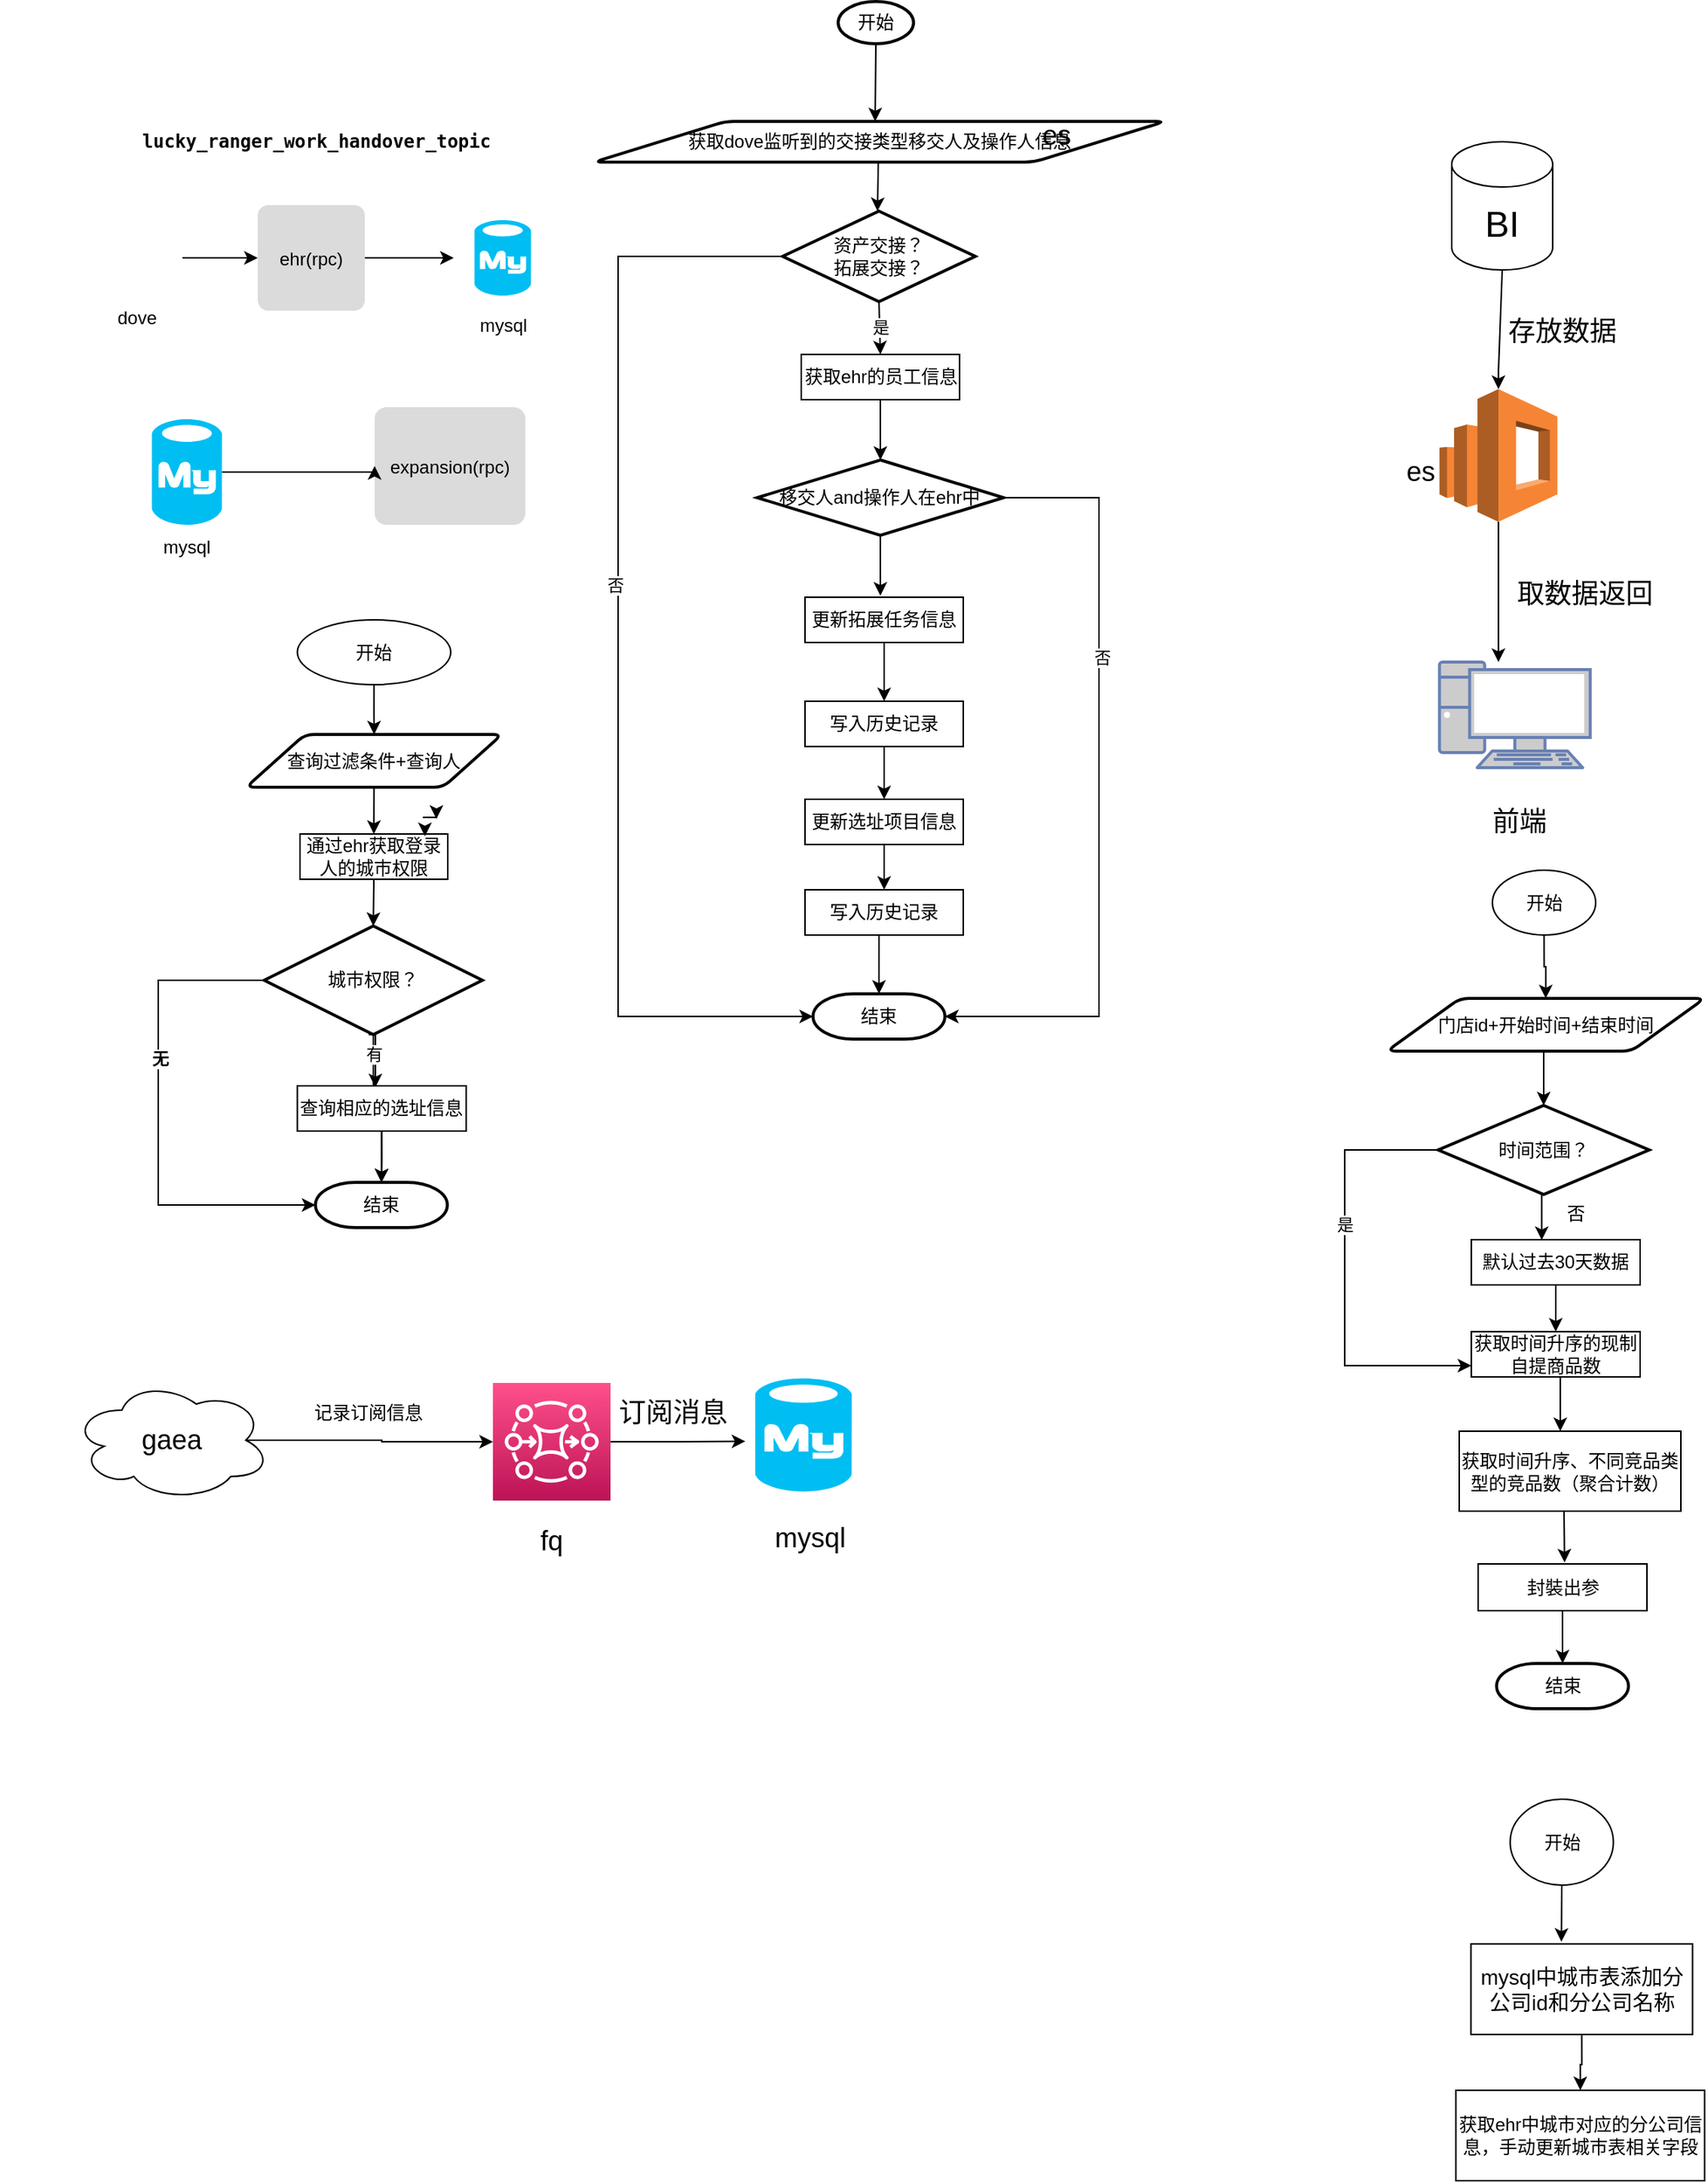 <mxfile version="21.1.1" type="github">
  <diagram name="第 1 页" id="VVNvbWKjJNsU6m5F2wCS">
    <mxGraphModel dx="2198" dy="723" grid="0" gridSize="10" guides="1" tooltips="1" connect="1" arrows="1" fold="1" page="1" pageScale="1" pageWidth="827" pageHeight="1169" math="0" shadow="0">
      <root>
        <mxCell id="0" />
        <mxCell id="1" parent="0" />
        <mxCell id="iwX193vi5GiSK2SJbdjG-19" style="edgeStyle=orthogonalEdgeStyle;rounded=0;orthogonalLoop=1;jettySize=auto;html=1;exitX=1;exitY=0.5;exitDx=0;exitDy=0;" edge="1" parent="1" source="iwX193vi5GiSK2SJbdjG-15">
          <mxGeometry relative="1" as="geometry">
            <mxPoint x="294" y="191" as="targetPoint" />
          </mxGeometry>
        </mxCell>
        <mxCell id="iwX193vi5GiSK2SJbdjG-15" value="ehr(rpc)" style="rounded=1;arcSize=10;strokeColor=none;fillColor=#DBDBDB;gradientColor=none;" vertex="1" parent="1">
          <mxGeometry x="164" y="156" width="71" height="70" as="geometry" />
        </mxCell>
        <mxCell id="iwX193vi5GiSK2SJbdjG-2" value="" style="verticalLabelPosition=bottom;html=1;verticalAlign=top;align=center;strokeColor=none;fillColor=#00BEF2;shape=mxgraph.azure.mysql_database;" vertex="1" parent="1">
          <mxGeometry x="307.75" y="166" width="37.5" height="50" as="geometry" />
        </mxCell>
        <mxCell id="iwX193vi5GiSK2SJbdjG-16" style="edgeStyle=orthogonalEdgeStyle;rounded=0;orthogonalLoop=1;jettySize=auto;html=1;exitX=1;exitY=0.5;exitDx=0;exitDy=0;entryX=0;entryY=0.5;entryDx=0;entryDy=0;" edge="1" parent="1" source="iwX193vi5GiSK2SJbdjG-3" target="iwX193vi5GiSK2SJbdjG-15">
          <mxGeometry relative="1" as="geometry" />
        </mxCell>
        <mxCell id="iwX193vi5GiSK2SJbdjG-3" value="" style="shape=image;html=1;verticalAlign=top;verticalLabelPosition=bottom;labelBackgroundColor=#ffffff;imageAspect=0;aspect=fixed;image=https://cdn0.iconfinder.com/data/icons/gcons-2/25/dove-128.png" vertex="1" parent="1">
          <mxGeometry x="54" y="161" width="60" height="60" as="geometry" />
        </mxCell>
        <mxCell id="iwX193vi5GiSK2SJbdjG-4" value="dove" style="text;strokeColor=none;align=center;fillColor=none;html=1;verticalAlign=middle;whiteSpace=wrap;rounded=0;" vertex="1" parent="1">
          <mxGeometry x="54" y="216" width="60" height="30" as="geometry" />
        </mxCell>
        <mxCell id="iwX193vi5GiSK2SJbdjG-5" value="mysql" style="text;strokeColor=none;align=center;fillColor=none;html=1;verticalAlign=middle;whiteSpace=wrap;rounded=0;" vertex="1" parent="1">
          <mxGeometry x="296.5" y="221" width="60" height="30" as="geometry" />
        </mxCell>
        <mxCell id="iwX193vi5GiSK2SJbdjG-28" value="&lt;pre style=&quot;background-color:#ffffff;color:#080808;font-family:&#39;JetBrains Mono&#39;,monospace;font-size:9.0pt;&quot;&gt;&lt;b&gt;lucky_ranger_work_handover_topic&lt;/b&gt;&lt;/pre&gt;" style="text;strokeColor=none;align=center;fillColor=none;html=1;verticalAlign=middle;whiteSpace=wrap;rounded=0;" vertex="1" parent="1">
          <mxGeometry x="-7" y="99" width="420" height="30" as="geometry" />
        </mxCell>
        <mxCell id="iwX193vi5GiSK2SJbdjG-43" style="edgeStyle=orthogonalEdgeStyle;rounded=0;orthogonalLoop=1;jettySize=auto;html=1;exitX=0.5;exitY=1;exitDx=0;exitDy=0;entryX=0.5;entryY=0;entryDx=0;entryDy=0;entryPerimeter=0;" edge="1" parent="1" source="iwX193vi5GiSK2SJbdjG-30" target="iwX193vi5GiSK2SJbdjG-42">
          <mxGeometry relative="1" as="geometry" />
        </mxCell>
        <mxCell id="iwX193vi5GiSK2SJbdjG-30" value="获取ehr的员工信息" style="rounded=0;whiteSpace=wrap;html=1;" vertex="1" parent="1">
          <mxGeometry x="524.5" y="255" width="105" height="30" as="geometry" />
        </mxCell>
        <mxCell id="iwX193vi5GiSK2SJbdjG-39" value="是" style="edgeStyle=orthogonalEdgeStyle;rounded=0;orthogonalLoop=1;jettySize=auto;html=1;exitX=0.5;exitY=1;exitDx=0;exitDy=0;exitPerimeter=0;entryX=0.5;entryY=0;entryDx=0;entryDy=0;" edge="1" parent="1" source="iwX193vi5GiSK2SJbdjG-31" target="iwX193vi5GiSK2SJbdjG-30">
          <mxGeometry relative="1" as="geometry" />
        </mxCell>
        <mxCell id="iwX193vi5GiSK2SJbdjG-50" style="edgeStyle=orthogonalEdgeStyle;rounded=0;orthogonalLoop=1;jettySize=auto;html=1;exitX=0;exitY=0.5;exitDx=0;exitDy=0;exitPerimeter=0;entryX=0;entryY=0.5;entryDx=0;entryDy=0;entryPerimeter=0;" edge="1" parent="1" source="iwX193vi5GiSK2SJbdjG-31" target="iwX193vi5GiSK2SJbdjG-32">
          <mxGeometry relative="1" as="geometry">
            <Array as="points">
              <mxPoint x="403" y="190" />
              <mxPoint x="403" y="694" />
            </Array>
          </mxGeometry>
        </mxCell>
        <mxCell id="iwX193vi5GiSK2SJbdjG-51" value="否" style="edgeLabel;html=1;align=center;verticalAlign=middle;resizable=0;points=[];" vertex="1" connectable="0" parent="iwX193vi5GiSK2SJbdjG-50">
          <mxGeometry x="-0.121" y="-2" relative="1" as="geometry">
            <mxPoint as="offset" />
          </mxGeometry>
        </mxCell>
        <mxCell id="iwX193vi5GiSK2SJbdjG-31" value="资产交接？&lt;br&gt;拓展交接？" style="strokeWidth=2;html=1;shape=mxgraph.flowchart.decision;whiteSpace=wrap;" vertex="1" parent="1">
          <mxGeometry x="512.13" y="160" width="127.87" height="60" as="geometry" />
        </mxCell>
        <mxCell id="iwX193vi5GiSK2SJbdjG-32" value="结束" style="strokeWidth=2;html=1;shape=mxgraph.flowchart.terminator;whiteSpace=wrap;" vertex="1" parent="1">
          <mxGeometry x="532.32" y="679" width="87.5" height="30" as="geometry" />
        </mxCell>
        <mxCell id="iwX193vi5GiSK2SJbdjG-92" style="edgeStyle=orthogonalEdgeStyle;rounded=0;orthogonalLoop=1;jettySize=auto;html=1;exitX=0.5;exitY=1;exitDx=0;exitDy=0;exitPerimeter=0;" edge="1" parent="1" source="iwX193vi5GiSK2SJbdjG-33">
          <mxGeometry relative="1" as="geometry">
            <mxPoint x="573.529" y="100.5" as="targetPoint" />
          </mxGeometry>
        </mxCell>
        <mxCell id="iwX193vi5GiSK2SJbdjG-33" value="开始" style="strokeWidth=2;html=1;shape=mxgraph.flowchart.start_1;whiteSpace=wrap;" vertex="1" parent="1">
          <mxGeometry x="549" y="21" width="50" height="28" as="geometry" />
        </mxCell>
        <mxCell id="iwX193vi5GiSK2SJbdjG-44" style="edgeStyle=orthogonalEdgeStyle;rounded=0;orthogonalLoop=1;jettySize=auto;html=1;exitX=0.5;exitY=1;exitDx=0;exitDy=0;exitPerimeter=0;" edge="1" parent="1" source="iwX193vi5GiSK2SJbdjG-42">
          <mxGeometry relative="1" as="geometry">
            <mxPoint x="577" y="415" as="targetPoint" />
          </mxGeometry>
        </mxCell>
        <mxCell id="iwX193vi5GiSK2SJbdjG-52" style="edgeStyle=orthogonalEdgeStyle;rounded=0;orthogonalLoop=1;jettySize=auto;html=1;exitX=1;exitY=0.5;exitDx=0;exitDy=0;exitPerimeter=0;entryX=1;entryY=0.5;entryDx=0;entryDy=0;entryPerimeter=0;" edge="1" parent="1" source="iwX193vi5GiSK2SJbdjG-42" target="iwX193vi5GiSK2SJbdjG-32">
          <mxGeometry relative="1" as="geometry">
            <Array as="points">
              <mxPoint x="722" y="350" />
              <mxPoint x="722" y="694" />
            </Array>
          </mxGeometry>
        </mxCell>
        <mxCell id="iwX193vi5GiSK2SJbdjG-53" value="否" style="edgeLabel;html=1;align=center;verticalAlign=middle;resizable=0;points=[];" vertex="1" connectable="0" parent="iwX193vi5GiSK2SJbdjG-52">
          <mxGeometry x="-0.339" y="2" relative="1" as="geometry">
            <mxPoint as="offset" />
          </mxGeometry>
        </mxCell>
        <mxCell id="iwX193vi5GiSK2SJbdjG-42" value="移交人and操作人在ehr中" style="strokeWidth=2;html=1;shape=mxgraph.flowchart.decision;whiteSpace=wrap;" vertex="1" parent="1">
          <mxGeometry x="495.26" y="325" width="163.49" height="50" as="geometry" />
        </mxCell>
        <mxCell id="iwX193vi5GiSK2SJbdjG-78" value="" style="edgeStyle=orthogonalEdgeStyle;rounded=0;orthogonalLoop=1;jettySize=auto;html=1;" edge="1" parent="1" source="iwX193vi5GiSK2SJbdjG-46" target="iwX193vi5GiSK2SJbdjG-76">
          <mxGeometry relative="1" as="geometry" />
        </mxCell>
        <mxCell id="iwX193vi5GiSK2SJbdjG-46" value="更新拓展任务信息" style="rounded=0;whiteSpace=wrap;html=1;" vertex="1" parent="1">
          <mxGeometry x="527" y="416" width="105" height="30" as="geometry" />
        </mxCell>
        <mxCell id="iwX193vi5GiSK2SJbdjG-82" style="edgeStyle=orthogonalEdgeStyle;rounded=0;orthogonalLoop=1;jettySize=auto;html=1;exitX=0.5;exitY=1;exitDx=0;exitDy=0;entryX=0.5;entryY=0;entryDx=0;entryDy=0;" edge="1" parent="1" source="iwX193vi5GiSK2SJbdjG-47" target="iwX193vi5GiSK2SJbdjG-81">
          <mxGeometry relative="1" as="geometry" />
        </mxCell>
        <mxCell id="iwX193vi5GiSK2SJbdjG-47" value="更新选址项目信息" style="rounded=0;whiteSpace=wrap;html=1;" vertex="1" parent="1">
          <mxGeometry x="527" y="550" width="105" height="30" as="geometry" />
        </mxCell>
        <mxCell id="iwX193vi5GiSK2SJbdjG-54" value="expansion(rpc)" style="rounded=1;arcSize=10;strokeColor=none;fillColor=#DBDBDB;gradientColor=none;" vertex="1" parent="1">
          <mxGeometry x="241.5" y="290" width="100" height="78" as="geometry" />
        </mxCell>
        <mxCell id="iwX193vi5GiSK2SJbdjG-57" style="edgeStyle=orthogonalEdgeStyle;rounded=0;orthogonalLoop=1;jettySize=auto;html=1;exitX=1;exitY=0.5;exitDx=0;exitDy=0;exitPerimeter=0;entryX=0;entryY=0.5;entryDx=0;entryDy=0;" edge="1" parent="1" source="iwX193vi5GiSK2SJbdjG-55" target="iwX193vi5GiSK2SJbdjG-54">
          <mxGeometry relative="1" as="geometry">
            <Array as="points">
              <mxPoint x="230.25" y="333" />
              <mxPoint x="230.25" y="333" />
            </Array>
          </mxGeometry>
        </mxCell>
        <mxCell id="iwX193vi5GiSK2SJbdjG-55" value="" style="verticalLabelPosition=bottom;html=1;verticalAlign=top;align=center;strokeColor=none;fillColor=#00BEF2;shape=mxgraph.azure.mysql_database;" vertex="1" parent="1">
          <mxGeometry x="93.75" y="298" width="46.5" height="70" as="geometry" />
        </mxCell>
        <mxCell id="iwX193vi5GiSK2SJbdjG-56" value="mysql" style="text;strokeColor=none;align=center;fillColor=none;html=1;verticalAlign=middle;whiteSpace=wrap;rounded=0;" vertex="1" parent="1">
          <mxGeometry x="87" y="368" width="60" height="30" as="geometry" />
        </mxCell>
        <mxCell id="iwX193vi5GiSK2SJbdjG-60" style="edgeStyle=orthogonalEdgeStyle;rounded=0;orthogonalLoop=1;jettySize=auto;html=1;exitX=0.5;exitY=1;exitDx=0;exitDy=0;" edge="1" parent="1" source="iwX193vi5GiSK2SJbdjG-58" target="iwX193vi5GiSK2SJbdjG-59">
          <mxGeometry relative="1" as="geometry" />
        </mxCell>
        <mxCell id="iwX193vi5GiSK2SJbdjG-58" value="开始" style="ellipse;whiteSpace=wrap;html=1;" vertex="1" parent="1">
          <mxGeometry x="190.25" y="431" width="101.75" height="43" as="geometry" />
        </mxCell>
        <mxCell id="iwX193vi5GiSK2SJbdjG-62" style="edgeStyle=orthogonalEdgeStyle;rounded=0;orthogonalLoop=1;jettySize=auto;html=1;exitX=0.5;exitY=1;exitDx=0;exitDy=0;entryX=0.5;entryY=0;entryDx=0;entryDy=0;" edge="1" parent="1" source="iwX193vi5GiSK2SJbdjG-59" target="iwX193vi5GiSK2SJbdjG-61">
          <mxGeometry relative="1" as="geometry" />
        </mxCell>
        <mxCell id="iwX193vi5GiSK2SJbdjG-59" value="查询过滤条件+查询人" style="shape=parallelogram;html=1;strokeWidth=2;perimeter=parallelogramPerimeter;whiteSpace=wrap;rounded=1;arcSize=12;size=0.23;" vertex="1" parent="1">
          <mxGeometry x="156.25" y="507" width="169.75" height="35" as="geometry" />
        </mxCell>
        <mxCell id="iwX193vi5GiSK2SJbdjG-64" style="edgeStyle=orthogonalEdgeStyle;rounded=0;orthogonalLoop=1;jettySize=auto;html=1;exitX=0.5;exitY=1;exitDx=0;exitDy=0;entryX=0.5;entryY=0;entryDx=0;entryDy=0;entryPerimeter=0;" edge="1" parent="1" source="iwX193vi5GiSK2SJbdjG-61" target="iwX193vi5GiSK2SJbdjG-63">
          <mxGeometry relative="1" as="geometry" />
        </mxCell>
        <mxCell id="iwX193vi5GiSK2SJbdjG-61" value="通过ehr获取登录人的城市权限" style="rounded=0;whiteSpace=wrap;html=1;" vertex="1" parent="1">
          <mxGeometry x="192" y="573" width="98" height="30" as="geometry" />
        </mxCell>
        <mxCell id="iwX193vi5GiSK2SJbdjG-70" style="edgeStyle=orthogonalEdgeStyle;rounded=0;orthogonalLoop=1;jettySize=auto;html=1;exitX=0.5;exitY=1;exitDx=0;exitDy=0;exitPerimeter=0;entryX=0.5;entryY=0;entryDx=0;entryDy=0;" edge="1" parent="1">
          <mxGeometry relative="1" as="geometry">
            <mxPoint x="237.625" y="706" as="sourcePoint" />
            <mxPoint x="242.0" y="741" as="targetPoint" />
          </mxGeometry>
        </mxCell>
        <mxCell id="iwX193vi5GiSK2SJbdjG-72" value="" style="edgeStyle=orthogonalEdgeStyle;rounded=0;orthogonalLoop=1;jettySize=auto;html=1;" edge="1" parent="1" source="iwX193vi5GiSK2SJbdjG-63" target="iwX193vi5GiSK2SJbdjG-68">
          <mxGeometry relative="1" as="geometry" />
        </mxCell>
        <mxCell id="iwX193vi5GiSK2SJbdjG-73" value="有" style="edgeLabel;html=1;align=center;verticalAlign=middle;resizable=0;points=[];" vertex="1" connectable="0" parent="iwX193vi5GiSK2SJbdjG-72">
          <mxGeometry x="-0.748" relative="1" as="geometry">
            <mxPoint as="offset" />
          </mxGeometry>
        </mxCell>
        <mxCell id="iwX193vi5GiSK2SJbdjG-74" style="edgeStyle=orthogonalEdgeStyle;rounded=0;orthogonalLoop=1;jettySize=auto;html=1;exitX=0;exitY=0.5;exitDx=0;exitDy=0;exitPerimeter=0;entryX=0;entryY=0.5;entryDx=0;entryDy=0;entryPerimeter=0;" edge="1" parent="1" source="iwX193vi5GiSK2SJbdjG-63" target="iwX193vi5GiSK2SJbdjG-68">
          <mxGeometry relative="1" as="geometry">
            <Array as="points">
              <mxPoint x="98" y="670" />
              <mxPoint x="98" y="819" />
            </Array>
          </mxGeometry>
        </mxCell>
        <mxCell id="iwX193vi5GiSK2SJbdjG-75" value="无" style="edgeLabel;html=1;align=center;verticalAlign=middle;resizable=0;points=[];fontStyle=1" vertex="1" connectable="0" parent="iwX193vi5GiSK2SJbdjG-74">
          <mxGeometry x="-0.382" y="3" relative="1" as="geometry">
            <mxPoint x="-2" y="22" as="offset" />
          </mxGeometry>
        </mxCell>
        <mxCell id="iwX193vi5GiSK2SJbdjG-63" value="城市权限？" style="strokeWidth=2;html=1;shape=mxgraph.flowchart.decision;whiteSpace=wrap;" vertex="1" parent="1">
          <mxGeometry x="168.25" y="634" width="144.75" height="72" as="geometry" />
        </mxCell>
        <mxCell id="iwX193vi5GiSK2SJbdjG-65" style="edgeStyle=orthogonalEdgeStyle;rounded=0;orthogonalLoop=1;jettySize=auto;html=1;exitX=0.75;exitY=0;exitDx=0;exitDy=0;entryX=0.846;entryY=0.049;entryDx=0;entryDy=0;entryPerimeter=0;" edge="1" parent="1" source="iwX193vi5GiSK2SJbdjG-61" target="iwX193vi5GiSK2SJbdjG-61">
          <mxGeometry relative="1" as="geometry" />
        </mxCell>
        <mxCell id="iwX193vi5GiSK2SJbdjG-66" style="edgeStyle=orthogonalEdgeStyle;rounded=0;orthogonalLoop=1;jettySize=auto;html=1;exitX=0.75;exitY=0;exitDx=0;exitDy=0;entryX=0.846;entryY=0.049;entryDx=0;entryDy=0;entryPerimeter=0;" edge="1" parent="1">
          <mxGeometry relative="1" as="geometry">
            <mxPoint x="273.5" y="562" as="sourcePoint" />
            <mxPoint x="282.5" y="563" as="targetPoint" />
          </mxGeometry>
        </mxCell>
        <mxCell id="iwX193vi5GiSK2SJbdjG-71" style="edgeStyle=orthogonalEdgeStyle;rounded=0;orthogonalLoop=1;jettySize=auto;html=1;exitX=0.5;exitY=1;exitDx=0;exitDy=0;" edge="1" parent="1" source="iwX193vi5GiSK2SJbdjG-67" target="iwX193vi5GiSK2SJbdjG-68">
          <mxGeometry relative="1" as="geometry" />
        </mxCell>
        <mxCell id="iwX193vi5GiSK2SJbdjG-67" value="查询相应的选址信息" style="rounded=0;whiteSpace=wrap;html=1;" vertex="1" parent="1">
          <mxGeometry x="190.25" y="740" width="112" height="30" as="geometry" />
        </mxCell>
        <mxCell id="iwX193vi5GiSK2SJbdjG-68" value="结束" style="strokeWidth=2;html=1;shape=mxgraph.flowchart.terminator;whiteSpace=wrap;" vertex="1" parent="1">
          <mxGeometry x="202.25" y="804" width="87.5" height="30" as="geometry" />
        </mxCell>
        <mxCell id="iwX193vi5GiSK2SJbdjG-80" style="edgeStyle=orthogonalEdgeStyle;rounded=0;orthogonalLoop=1;jettySize=auto;html=1;exitX=0.5;exitY=1;exitDx=0;exitDy=0;entryX=0.5;entryY=0;entryDx=0;entryDy=0;" edge="1" parent="1" source="iwX193vi5GiSK2SJbdjG-76" target="iwX193vi5GiSK2SJbdjG-47">
          <mxGeometry relative="1" as="geometry" />
        </mxCell>
        <mxCell id="iwX193vi5GiSK2SJbdjG-76" value="写入历史记录" style="rounded=0;whiteSpace=wrap;html=1;" vertex="1" parent="1">
          <mxGeometry x="527" y="485" width="105" height="30" as="geometry" />
        </mxCell>
        <mxCell id="iwX193vi5GiSK2SJbdjG-86" style="edgeStyle=orthogonalEdgeStyle;rounded=0;orthogonalLoop=1;jettySize=auto;html=1;exitX=0.5;exitY=1;exitDx=0;exitDy=0;entryX=0.5;entryY=0;entryDx=0;entryDy=0;entryPerimeter=0;" edge="1" parent="1" source="iwX193vi5GiSK2SJbdjG-81" target="iwX193vi5GiSK2SJbdjG-32">
          <mxGeometry relative="1" as="geometry" />
        </mxCell>
        <mxCell id="iwX193vi5GiSK2SJbdjG-81" value="写入历史记录" style="rounded=0;whiteSpace=wrap;html=1;" vertex="1" parent="1">
          <mxGeometry x="527" y="610" width="105" height="30" as="geometry" />
        </mxCell>
        <mxCell id="iwX193vi5GiSK2SJbdjG-93" style="edgeStyle=orthogonalEdgeStyle;rounded=0;orthogonalLoop=1;jettySize=auto;html=1;exitX=0.5;exitY=1;exitDx=0;exitDy=0;entryX=0.5;entryY=0;entryDx=0;entryDy=0;entryPerimeter=0;" edge="1" parent="1">
          <mxGeometry relative="1" as="geometry">
            <mxPoint x="608.5" y="127.5" as="sourcePoint" />
            <mxPoint x="575.065" y="160" as="targetPoint" />
          </mxGeometry>
        </mxCell>
        <mxCell id="iwX193vi5GiSK2SJbdjG-87" value="获取dove监听到的交接类型移交人及操作人信息" style="shape=parallelogram;html=1;strokeWidth=2;perimeter=parallelogramPerimeter;whiteSpace=wrap;rounded=1;arcSize=12;size=0.23;" vertex="1" parent="1">
          <mxGeometry x="387" y="100.5" width="379" height="27" as="geometry" />
        </mxCell>
        <mxCell id="iwX193vi5GiSK2SJbdjG-88" style="edgeStyle=orthogonalEdgeStyle;rounded=0;orthogonalLoop=1;jettySize=auto;html=1;exitX=0.5;exitY=1;exitDx=0;exitDy=0;" edge="1" parent="1">
          <mxGeometry relative="1" as="geometry">
            <mxPoint x="573.5" y="127.5" as="sourcePoint" />
            <mxPoint x="573.5" y="127.5" as="targetPoint" />
          </mxGeometry>
        </mxCell>
        <mxCell id="iwX193vi5GiSK2SJbdjG-98" style="edgeStyle=orthogonalEdgeStyle;rounded=0;orthogonalLoop=1;jettySize=auto;html=1;noEdgeStyle=1;orthogonal=1;exitX=0.5;exitY=1;exitDx=0;exitDy=0;exitPerimeter=0;" edge="1" parent="1" source="iwX193vi5GiSK2SJbdjG-94" target="iwX193vi5GiSK2SJbdjG-96">
          <mxGeometry relative="1" as="geometry">
            <mxPoint x="987" y="190" as="sourcePoint" />
            <Array as="points">
              <mxPoint x="987" y="266" />
            </Array>
          </mxGeometry>
        </mxCell>
        <mxCell id="iwX193vi5GiSK2SJbdjG-94" value="&lt;font style=&quot;font-size: 24px;&quot;&gt;BI&lt;/font&gt;" style="shape=cylinder3;whiteSpace=wrap;html=1;boundedLbl=1;backgroundOutline=1;size=15;" vertex="1" parent="1">
          <mxGeometry x="956" y="114" width="67" height="85" as="geometry" />
        </mxCell>
        <mxCell id="iwX193vi5GiSK2SJbdjG-101" style="edgeStyle=orthogonalEdgeStyle;rounded=0;orthogonalLoop=1;jettySize=auto;html=1;noEdgeStyle=1;orthogonal=1;" edge="1" parent="1" source="iwX193vi5GiSK2SJbdjG-96" target="iwX193vi5GiSK2SJbdjG-100">
          <mxGeometry relative="1" as="geometry">
            <Array as="points">
              <mxPoint x="987" y="454" />
            </Array>
          </mxGeometry>
        </mxCell>
        <mxCell id="iwX193vi5GiSK2SJbdjG-96" value="" style="outlineConnect=0;dashed=0;verticalLabelPosition=bottom;verticalAlign=top;align=center;html=1;shape=mxgraph.aws3.elasticsearch_service;fillColor=#F58534;gradientColor=none;" vertex="1" parent="1">
          <mxGeometry x="947.875" y="278" width="78.25" height="88" as="geometry" />
        </mxCell>
        <mxCell id="iwX193vi5GiSK2SJbdjG-97" value="&lt;font style=&quot;font-size: 18px;&quot;&gt;es&lt;/font&gt;" style="text;strokeColor=none;align=center;fillColor=none;html=1;verticalAlign=middle;whiteSpace=wrap;rounded=0;" vertex="1" parent="1">
          <mxGeometry x="664" y="93" width="60" height="34" as="geometry" />
        </mxCell>
        <mxCell id="iwX193vi5GiSK2SJbdjG-99" value="&lt;font style=&quot;font-size: 18px;&quot;&gt;存放数据&lt;/font&gt;" style="text;strokeColor=none;align=center;fillColor=none;html=1;verticalAlign=middle;whiteSpace=wrap;rounded=0;" vertex="1" parent="1">
          <mxGeometry x="983" y="225" width="93" height="30" as="geometry" />
        </mxCell>
        <mxCell id="iwX193vi5GiSK2SJbdjG-100" value="" style="fontColor=#0066CC;verticalAlign=top;verticalLabelPosition=bottom;labelPosition=center;align=center;html=1;outlineConnect=0;fillColor=#CCCCCC;strokeColor=#6881B3;gradientColor=none;gradientDirection=north;strokeWidth=2;shape=mxgraph.networks.pc;" vertex="1" parent="1">
          <mxGeometry x="947.87" y="459" width="100" height="70" as="geometry" />
        </mxCell>
        <mxCell id="iwX193vi5GiSK2SJbdjG-102" value="&lt;font style=&quot;font-size: 18px;&quot;&gt;前端&lt;/font&gt;" style="text;strokeColor=none;align=center;fillColor=none;html=1;verticalAlign=middle;whiteSpace=wrap;rounded=0;" vertex="1" parent="1">
          <mxGeometry x="971" y="545" width="60" height="40" as="geometry" />
        </mxCell>
        <mxCell id="iwX193vi5GiSK2SJbdjG-104" value="&lt;font style=&quot;font-size: 18px;&quot;&gt;取数据返回&lt;/font&gt;" style="text;html=1;align=center;verticalAlign=middle;resizable=0;points=[];autosize=1;strokeColor=none;fillColor=none;" vertex="1" parent="1">
          <mxGeometry x="990" y="397" width="108" height="34" as="geometry" />
        </mxCell>
        <mxCell id="iwX193vi5GiSK2SJbdjG-106" value="&lt;font style=&quot;font-size: 18px;&quot;&gt;es&lt;/font&gt;" style="text;html=1;align=center;verticalAlign=middle;resizable=0;points=[];autosize=1;strokeColor=none;fillColor=none;" vertex="1" parent="1">
          <mxGeometry x="916.0" y="316" width="37" height="34" as="geometry" />
        </mxCell>
        <mxCell id="iwX193vi5GiSK2SJbdjG-110" style="edgeStyle=orthogonalEdgeStyle;rounded=0;orthogonalLoop=1;jettySize=auto;html=1;exitX=0.5;exitY=1;exitDx=0;exitDy=0;entryX=0.5;entryY=0;entryDx=0;entryDy=0;" edge="1" parent="1" source="iwX193vi5GiSK2SJbdjG-108" target="iwX193vi5GiSK2SJbdjG-109">
          <mxGeometry relative="1" as="geometry" />
        </mxCell>
        <mxCell id="iwX193vi5GiSK2SJbdjG-108" value="开始" style="ellipse;whiteSpace=wrap;html=1;" vertex="1" parent="1">
          <mxGeometry x="983" y="597" width="68.5" height="43" as="geometry" />
        </mxCell>
        <mxCell id="iwX193vi5GiSK2SJbdjG-112" style="edgeStyle=orthogonalEdgeStyle;rounded=0;orthogonalLoop=1;jettySize=auto;html=1;exitX=0.5;exitY=1;exitDx=0;exitDy=0;entryX=0.5;entryY=0;entryDx=0;entryDy=0;entryPerimeter=0;" edge="1" parent="1" source="iwX193vi5GiSK2SJbdjG-109" target="iwX193vi5GiSK2SJbdjG-111">
          <mxGeometry relative="1" as="geometry" />
        </mxCell>
        <mxCell id="iwX193vi5GiSK2SJbdjG-109" value="门店id+开始时间+结束时间" style="shape=parallelogram;html=1;strokeWidth=2;perimeter=parallelogramPerimeter;whiteSpace=wrap;rounded=1;arcSize=12;size=0.23;" vertex="1" parent="1">
          <mxGeometry x="913" y="682" width="210.75" height="35" as="geometry" />
        </mxCell>
        <mxCell id="iwX193vi5GiSK2SJbdjG-115" style="edgeStyle=orthogonalEdgeStyle;rounded=0;orthogonalLoop=1;jettySize=auto;html=1;exitX=0.5;exitY=1;exitDx=0;exitDy=0;exitPerimeter=0;entryX=0.417;entryY=0.01;entryDx=0;entryDy=0;entryPerimeter=0;" edge="1" parent="1" source="iwX193vi5GiSK2SJbdjG-111" target="iwX193vi5GiSK2SJbdjG-113">
          <mxGeometry relative="1" as="geometry" />
        </mxCell>
        <mxCell id="iwX193vi5GiSK2SJbdjG-126" style="edgeStyle=orthogonalEdgeStyle;rounded=0;orthogonalLoop=1;jettySize=auto;html=1;exitX=0;exitY=0.5;exitDx=0;exitDy=0;exitPerimeter=0;entryX=0;entryY=0.75;entryDx=0;entryDy=0;" edge="1" parent="1" source="iwX193vi5GiSK2SJbdjG-111" target="iwX193vi5GiSK2SJbdjG-117">
          <mxGeometry relative="1" as="geometry">
            <Array as="points">
              <mxPoint x="885" y="783" />
              <mxPoint x="885" y="925" />
            </Array>
          </mxGeometry>
        </mxCell>
        <mxCell id="iwX193vi5GiSK2SJbdjG-127" value="是" style="edgeLabel;html=1;align=center;verticalAlign=middle;resizable=0;points=[];" vertex="1" connectable="0" parent="iwX193vi5GiSK2SJbdjG-126">
          <mxGeometry x="-0.239" relative="1" as="geometry">
            <mxPoint y="1" as="offset" />
          </mxGeometry>
        </mxCell>
        <mxCell id="iwX193vi5GiSK2SJbdjG-111" value="时间范围？" style="strokeWidth=2;html=1;shape=mxgraph.flowchart.decision;whiteSpace=wrap;" vertex="1" parent="1">
          <mxGeometry x="947" y="753" width="140" height="59" as="geometry" />
        </mxCell>
        <mxCell id="iwX193vi5GiSK2SJbdjG-118" style="edgeStyle=orthogonalEdgeStyle;rounded=0;orthogonalLoop=1;jettySize=auto;html=1;exitX=0.5;exitY=1;exitDx=0;exitDy=0;entryX=0.5;entryY=0;entryDx=0;entryDy=0;" edge="1" parent="1" source="iwX193vi5GiSK2SJbdjG-113" target="iwX193vi5GiSK2SJbdjG-117">
          <mxGeometry relative="1" as="geometry" />
        </mxCell>
        <mxCell id="iwX193vi5GiSK2SJbdjG-113" value="默认过去30天数据" style="rounded=0;whiteSpace=wrap;html=1;" vertex="1" parent="1">
          <mxGeometry x="969" y="842" width="112" height="30" as="geometry" />
        </mxCell>
        <mxCell id="iwX193vi5GiSK2SJbdjG-116" value="否" style="text;html=1;align=center;verticalAlign=middle;resizable=0;points=[];autosize=1;strokeColor=none;fillColor=none;" vertex="1" parent="1">
          <mxGeometry x="1023" y="812" width="30" height="26" as="geometry" />
        </mxCell>
        <mxCell id="iwX193vi5GiSK2SJbdjG-120" style="edgeStyle=orthogonalEdgeStyle;rounded=0;orthogonalLoop=1;jettySize=auto;html=1;exitX=0.5;exitY=1;exitDx=0;exitDy=0;entryX=0.5;entryY=0;entryDx=0;entryDy=0;" edge="1" parent="1">
          <mxGeometry relative="1" as="geometry">
            <mxPoint x="1028.0" y="969" as="targetPoint" />
            <mxPoint x="1019.0" y="933" as="sourcePoint" />
          </mxGeometry>
        </mxCell>
        <mxCell id="iwX193vi5GiSK2SJbdjG-117" value="获取时间升序的现制自提商品数" style="rounded=0;whiteSpace=wrap;html=1;" vertex="1" parent="1">
          <mxGeometry x="969" y="903" width="112" height="30" as="geometry" />
        </mxCell>
        <mxCell id="iwX193vi5GiSK2SJbdjG-122" style="edgeStyle=orthogonalEdgeStyle;rounded=0;orthogonalLoop=1;jettySize=auto;html=1;exitX=0.5;exitY=1;exitDx=0;exitDy=0;" edge="1" parent="1">
          <mxGeometry relative="1" as="geometry">
            <mxPoint x="1030.857" y="1056.0" as="targetPoint" />
            <mxPoint x="1030.5" y="1022" as="sourcePoint" />
          </mxGeometry>
        </mxCell>
        <mxCell id="iwX193vi5GiSK2SJbdjG-119" value="获取时间升序、不同竞品类型的竞品数（聚合计数）" style="rounded=0;whiteSpace=wrap;html=1;" vertex="1" parent="1">
          <mxGeometry x="961" y="969" width="147" height="53" as="geometry" />
        </mxCell>
        <mxCell id="iwX193vi5GiSK2SJbdjG-125" style="edgeStyle=orthogonalEdgeStyle;rounded=0;orthogonalLoop=1;jettySize=auto;html=1;exitX=0.5;exitY=1;exitDx=0;exitDy=0;" edge="1" parent="1" source="iwX193vi5GiSK2SJbdjG-123" target="iwX193vi5GiSK2SJbdjG-124">
          <mxGeometry relative="1" as="geometry" />
        </mxCell>
        <mxCell id="iwX193vi5GiSK2SJbdjG-123" value="封裝出参" style="rounded=0;whiteSpace=wrap;html=1;" vertex="1" parent="1">
          <mxGeometry x="973.5" y="1057" width="112" height="31" as="geometry" />
        </mxCell>
        <mxCell id="iwX193vi5GiSK2SJbdjG-124" value="结束" style="strokeWidth=2;html=1;shape=mxgraph.flowchart.terminator;whiteSpace=wrap;" vertex="1" parent="1">
          <mxGeometry x="985.75" y="1123" width="87.5" height="30" as="geometry" />
        </mxCell>
        <mxCell id="iwX193vi5GiSK2SJbdjG-130" style="edgeStyle=orthogonalEdgeStyle;rounded=0;orthogonalLoop=1;jettySize=auto;html=1;exitX=1;exitY=0.5;exitDx=0;exitDy=0;exitPerimeter=0;" edge="1" parent="1" source="iwX193vi5GiSK2SJbdjG-128">
          <mxGeometry relative="1" as="geometry">
            <mxPoint x="487.429" y="975.714" as="targetPoint" />
          </mxGeometry>
        </mxCell>
        <mxCell id="iwX193vi5GiSK2SJbdjG-128" value="" style="sketch=0;points=[[0,0,0],[0.25,0,0],[0.5,0,0],[0.75,0,0],[1,0,0],[0,1,0],[0.25,1,0],[0.5,1,0],[0.75,1,0],[1,1,0],[0,0.25,0],[0,0.5,0],[0,0.75,0],[1,0.25,0],[1,0.5,0],[1,0.75,0]];outlineConnect=0;fontColor=#232F3E;gradientColor=#FF4F8B;gradientDirection=north;fillColor=#BC1356;strokeColor=#ffffff;dashed=0;verticalLabelPosition=bottom;verticalAlign=top;align=center;html=1;fontSize=12;fontStyle=0;aspect=fixed;shape=mxgraph.aws4.resourceIcon;resIcon=mxgraph.aws4.mq;" vertex="1" parent="1">
          <mxGeometry x="320" y="937" width="78" height="78" as="geometry" />
        </mxCell>
        <mxCell id="iwX193vi5GiSK2SJbdjG-129" value="&lt;font style=&quot;font-size: 18px;&quot;&gt;fq&lt;/font&gt;" style="text;strokeColor=none;align=center;fillColor=none;html=1;verticalAlign=middle;whiteSpace=wrap;rounded=0;" vertex="1" parent="1">
          <mxGeometry x="329" y="1027" width="60" height="30" as="geometry" />
        </mxCell>
        <mxCell id="iwX193vi5GiSK2SJbdjG-131" value="" style="verticalLabelPosition=bottom;html=1;verticalAlign=top;align=center;strokeColor=none;fillColor=#00BEF2;shape=mxgraph.azure.mysql_database;" vertex="1" parent="1">
          <mxGeometry x="494" y="934" width="64" height="75" as="geometry" />
        </mxCell>
        <mxCell id="iwX193vi5GiSK2SJbdjG-132" value="&lt;font style=&quot;font-size: 18px;&quot;&gt;mysql&lt;/font&gt;" style="text;html=1;align=center;verticalAlign=middle;resizable=0;points=[];autosize=1;strokeColor=none;fillColor=none;" vertex="1" parent="1">
          <mxGeometry x="497.5" y="1023" width="65" height="34" as="geometry" />
        </mxCell>
        <mxCell id="iwX193vi5GiSK2SJbdjG-133" value="&lt;span style=&quot;font-size: 18px;&quot;&gt;订阅消息&lt;/span&gt;" style="text;html=1;align=center;verticalAlign=middle;resizable=0;points=[];autosize=1;strokeColor=none;fillColor=none;" vertex="1" parent="1">
          <mxGeometry x="394" y="940" width="90" height="34" as="geometry" />
        </mxCell>
        <mxCell id="iwX193vi5GiSK2SJbdjG-141" style="edgeStyle=orthogonalEdgeStyle;rounded=0;orthogonalLoop=1;jettySize=auto;html=1;exitX=0.5;exitY=1;exitDx=0;exitDy=0;" edge="1" parent="1" source="iwX193vi5GiSK2SJbdjG-134">
          <mxGeometry relative="1" as="geometry">
            <mxPoint x="1028.75" y="1307.543" as="targetPoint" />
          </mxGeometry>
        </mxCell>
        <mxCell id="iwX193vi5GiSK2SJbdjG-134" value="开始" style="ellipse;whiteSpace=wrap;html=1;" vertex="1" parent="1">
          <mxGeometry x="994.75" y="1213" width="68.5" height="57" as="geometry" />
        </mxCell>
        <mxCell id="iwX193vi5GiSK2SJbdjG-140" style="edgeStyle=orthogonalEdgeStyle;rounded=0;orthogonalLoop=1;jettySize=auto;html=1;exitX=0.875;exitY=0.5;exitDx=0;exitDy=0;exitPerimeter=0;" edge="1" parent="1" source="iwX193vi5GiSK2SJbdjG-135" target="iwX193vi5GiSK2SJbdjG-128">
          <mxGeometry relative="1" as="geometry" />
        </mxCell>
        <mxCell id="iwX193vi5GiSK2SJbdjG-135" value="&lt;font style=&quot;font-size: 18px;&quot;&gt;gaea&lt;/font&gt;" style="ellipse;shape=cloud;whiteSpace=wrap;html=1;" vertex="1" parent="1">
          <mxGeometry x="41" y="935" width="131.5" height="80" as="geometry" />
        </mxCell>
        <mxCell id="iwX193vi5GiSK2SJbdjG-139" value="记录订阅信息" style="text;html=1;align=center;verticalAlign=middle;resizable=0;points=[];autosize=1;strokeColor=none;fillColor=none;" vertex="1" parent="1">
          <mxGeometry x="192" y="944" width="90" height="26" as="geometry" />
        </mxCell>
        <mxCell id="iwX193vi5GiSK2SJbdjG-144" style="edgeStyle=orthogonalEdgeStyle;rounded=0;orthogonalLoop=1;jettySize=auto;html=1;exitX=0.5;exitY=1;exitDx=0;exitDy=0;" edge="1" parent="1" source="iwX193vi5GiSK2SJbdjG-142" target="iwX193vi5GiSK2SJbdjG-143">
          <mxGeometry relative="1" as="geometry" />
        </mxCell>
        <mxCell id="iwX193vi5GiSK2SJbdjG-142" value="&lt;font style=&quot;font-size: 14px;&quot;&gt;mysql中城市表添加分公司id和分公司名称&lt;/font&gt;" style="rounded=0;whiteSpace=wrap;html=1;" vertex="1" parent="1">
          <mxGeometry x="968.75" y="1309" width="147" height="60" as="geometry" />
        </mxCell>
        <mxCell id="iwX193vi5GiSK2SJbdjG-143" value="获取ehr中城市对应的分公司信息，手动更新城市表相关字段" style="rounded=0;whiteSpace=wrap;html=1;" vertex="1" parent="1">
          <mxGeometry x="958.75" y="1406" width="165" height="60" as="geometry" />
        </mxCell>
      </root>
    </mxGraphModel>
  </diagram>
</mxfile>
